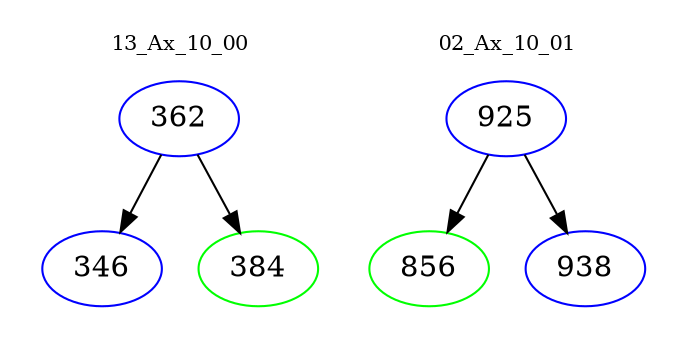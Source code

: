 digraph{
subgraph cluster_0 {
color = white
label = "13_Ax_10_00";
fontsize=10;
T0_362 [label="362", color="blue"]
T0_362 -> T0_346 [color="black"]
T0_346 [label="346", color="blue"]
T0_362 -> T0_384 [color="black"]
T0_384 [label="384", color="green"]
}
subgraph cluster_1 {
color = white
label = "02_Ax_10_01";
fontsize=10;
T1_925 [label="925", color="blue"]
T1_925 -> T1_856 [color="black"]
T1_856 [label="856", color="green"]
T1_925 -> T1_938 [color="black"]
T1_938 [label="938", color="blue"]
}
}
